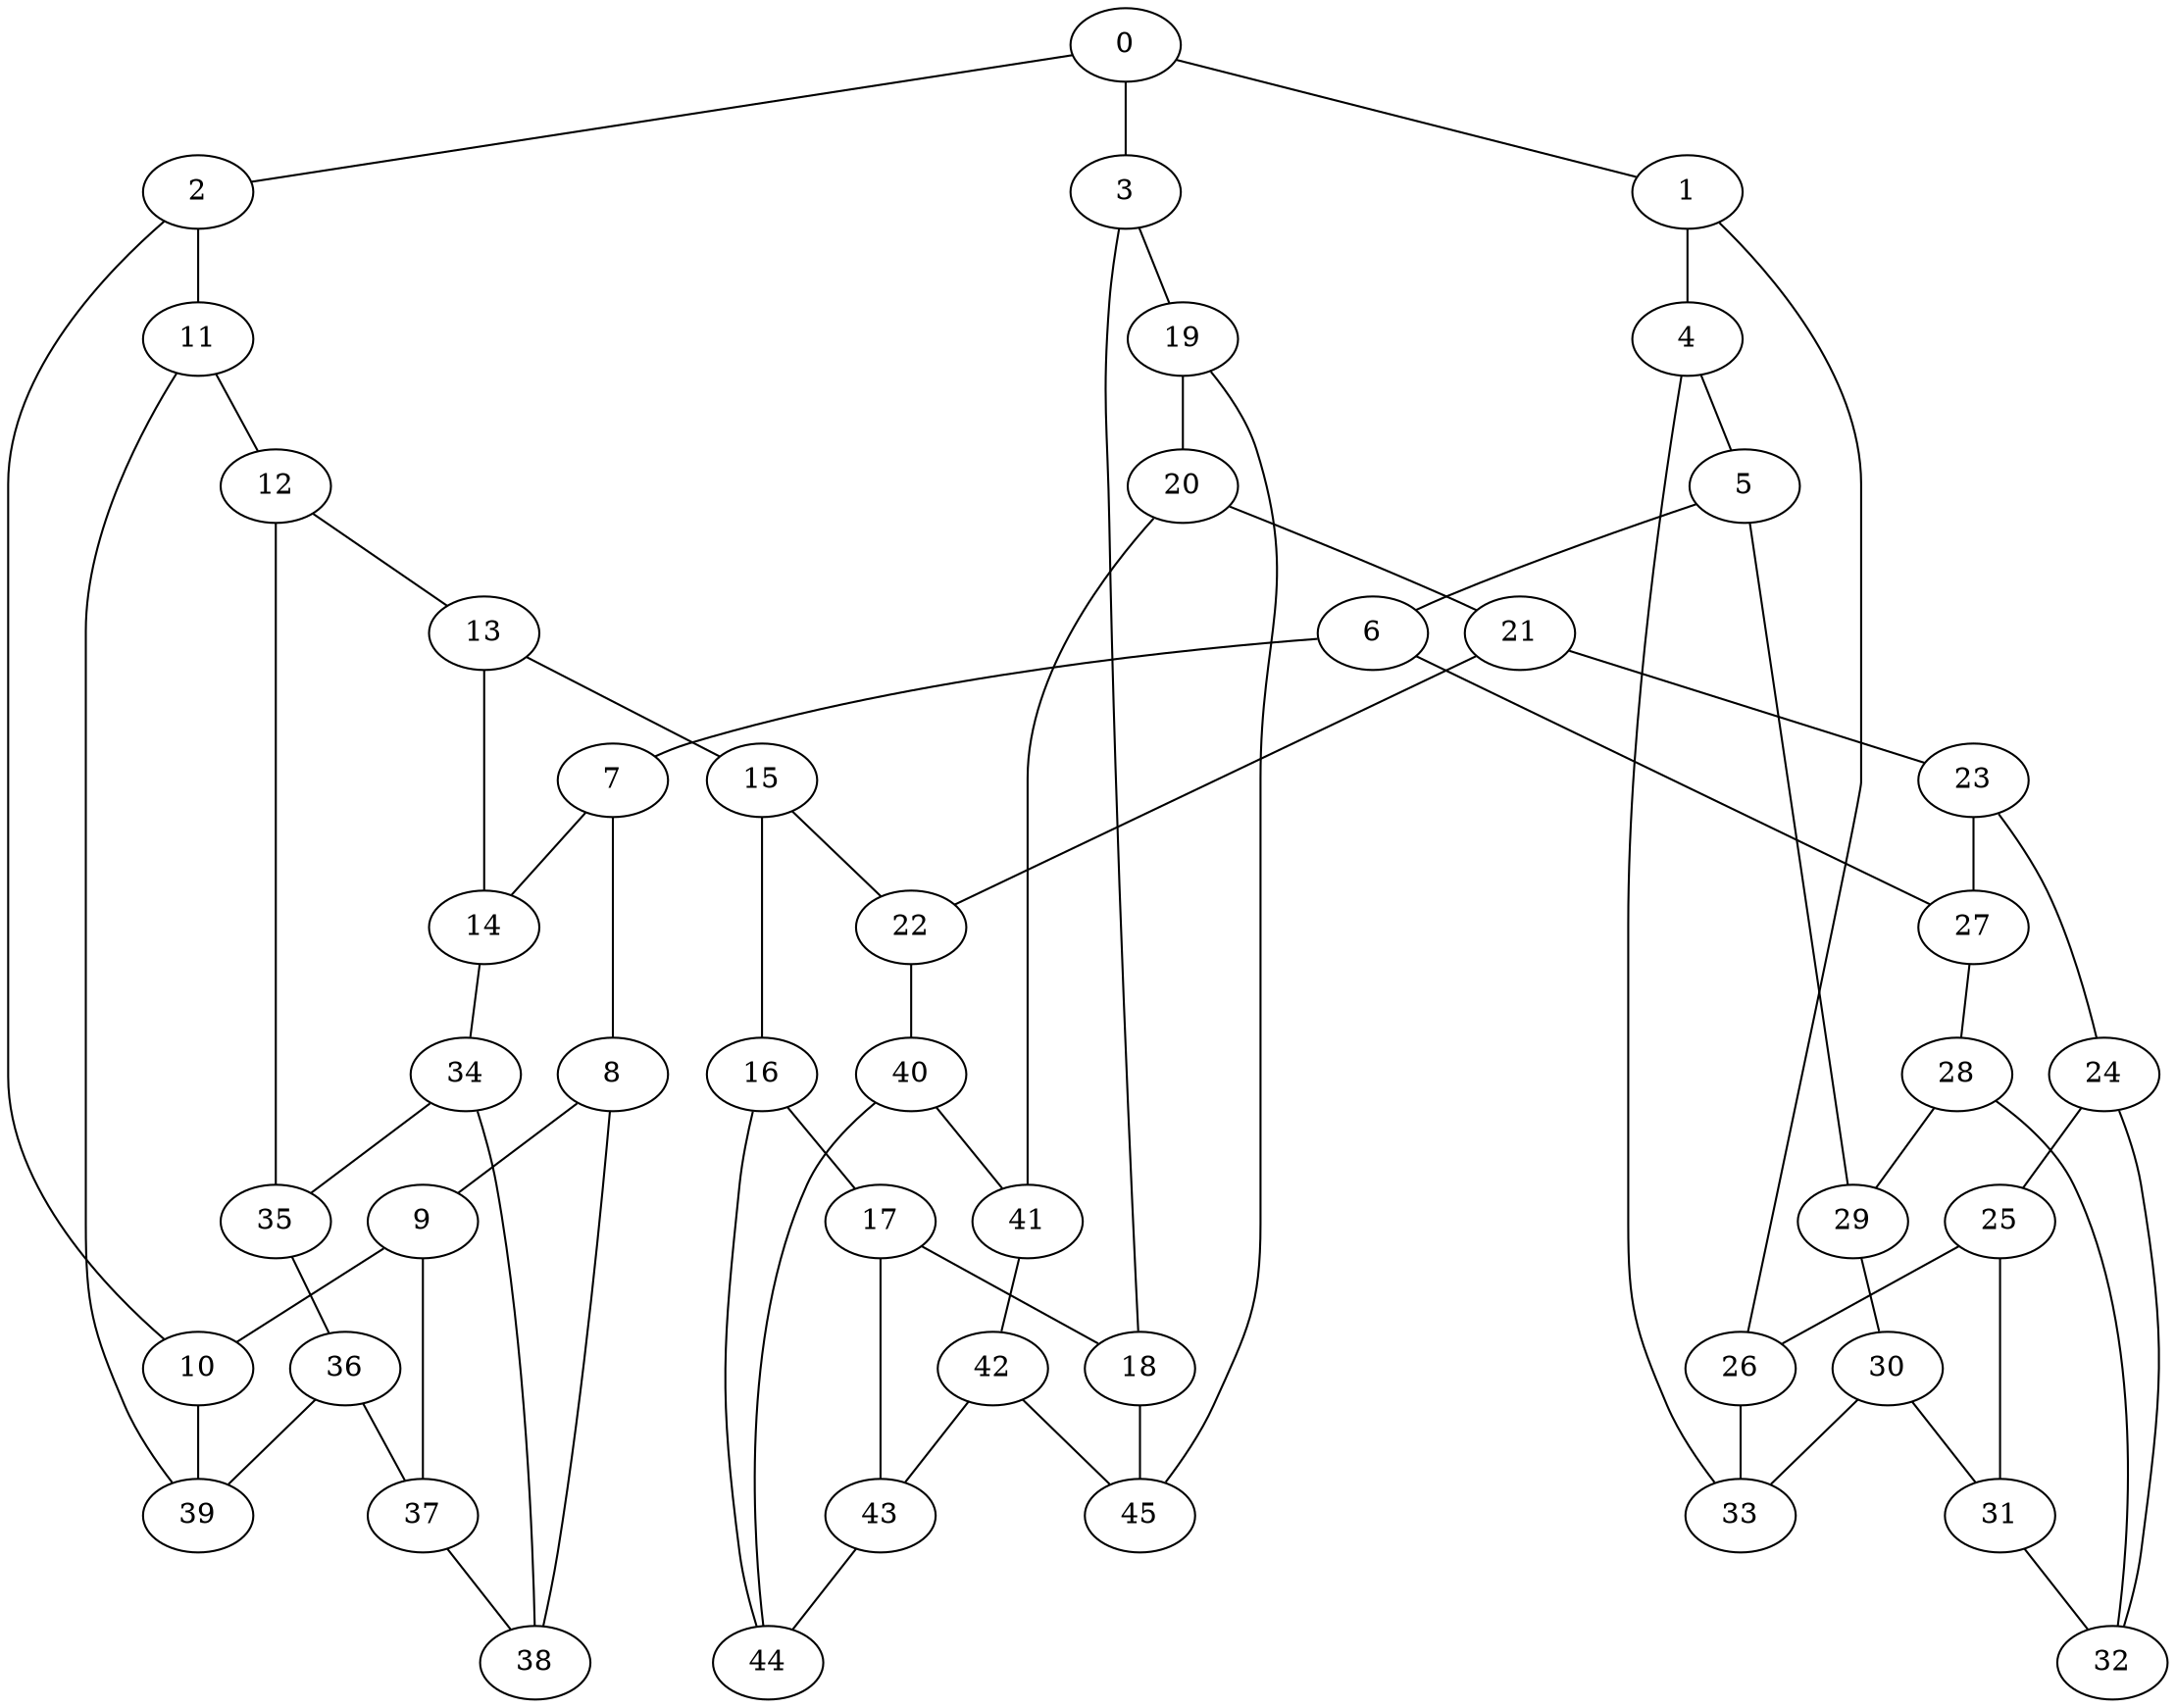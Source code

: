 graph "Tutte graph" {
	0 -- 1;
	0 -- 2;
	0 -- 3;
	1 -- 4;
	1 -- 26;
	2 -- 10;
	2 -- 11;
	3 -- 18;
	3 -- 19;
	4 -- 5;
	4 -- 33;
	5 -- 6;
	5 -- 29;
	6 -- 7;
	6 -- 27;
	7 -- 8;
	7 -- 14;
	8 -- 9;
	8 -- 38;
	9 -- 10;
	9 -- 37;
	10 -- 39;
	11 -- 12;
	11 -- 39;
	12 -- 13;
	12 -- 35;
	13 -- 14;
	13 -- 15;
	14 -- 34;
	15 -- 16;
	15 -- 22;
	16 -- 17;
	16 -- 44;
	17 -- 18;
	17 -- 43;
	18 -- 45;
	19 -- 20;
	19 -- 45;
	20 -- 21;
	20 -- 41;
	21 -- 22;
	21 -- 23;
	22 -- 40;
	23 -- 24;
	23 -- 27;
	24 -- 25;
	24 -- 32;
	25 -- 26;
	25 -- 31;
	26 -- 33;
	27 -- 28;
	28 -- 29;
	28 -- 32;
	29 -- 30;
	30 -- 31;
	30 -- 33;
	31 -- 32;
	34 -- 35;
	34 -- 38;
	35 -- 36;
	36 -- 37;
	36 -- 39;
	37 -- 38;
	40 -- 41;
	40 -- 44;
	41 -- 42;
	42 -- 43;
	42 -- 45;
	43 -- 44;
}
